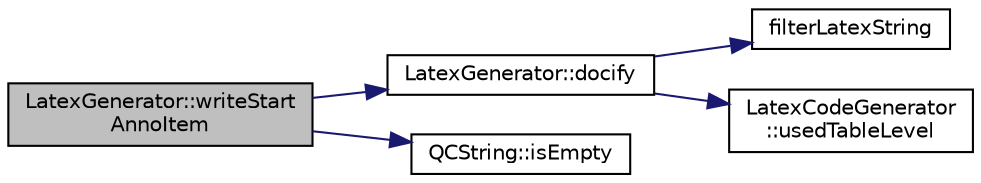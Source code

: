 digraph "LatexGenerator::writeStartAnnoItem"
{
 // LATEX_PDF_SIZE
  edge [fontname="Helvetica",fontsize="10",labelfontname="Helvetica",labelfontsize="10"];
  node [fontname="Helvetica",fontsize="10",shape=record];
  rankdir="LR";
  Node1 [label="LatexGenerator::writeStart\lAnnoItem",height=0.2,width=0.4,color="black", fillcolor="grey75", style="filled", fontcolor="black",tooltip=" "];
  Node1 -> Node2 [color="midnightblue",fontsize="10",style="solid",fontname="Helvetica"];
  Node2 [label="LatexGenerator::docify",height=0.2,width=0.4,color="black", fillcolor="white", style="filled",URL="$classLatexGenerator.html#a3a0d87433a9f2f3539b2abaf3317ab86",tooltip=" "];
  Node2 -> Node3 [color="midnightblue",fontsize="10",style="solid",fontname="Helvetica"];
  Node3 [label="filterLatexString",height=0.2,width=0.4,color="black", fillcolor="white", style="filled",URL="$util_8cpp.html#a96afd525d79a1a43fbaabae3483b2e6b",tooltip=" "];
  Node2 -> Node4 [color="midnightblue",fontsize="10",style="solid",fontname="Helvetica"];
  Node4 [label="LatexCodeGenerator\l::usedTableLevel",height=0.2,width=0.4,color="black", fillcolor="white", style="filled",URL="$classLatexCodeGenerator.html#a0f1f9ea1686cfb3c68bac2bbc5081f55",tooltip=" "];
  Node1 -> Node5 [color="midnightblue",fontsize="10",style="solid",fontname="Helvetica"];
  Node5 [label="QCString::isEmpty",height=0.2,width=0.4,color="black", fillcolor="white", style="filled",URL="$classQCString.html#a621c4090d69ad7d05ef8e5234376c3d8",tooltip=" "];
}
